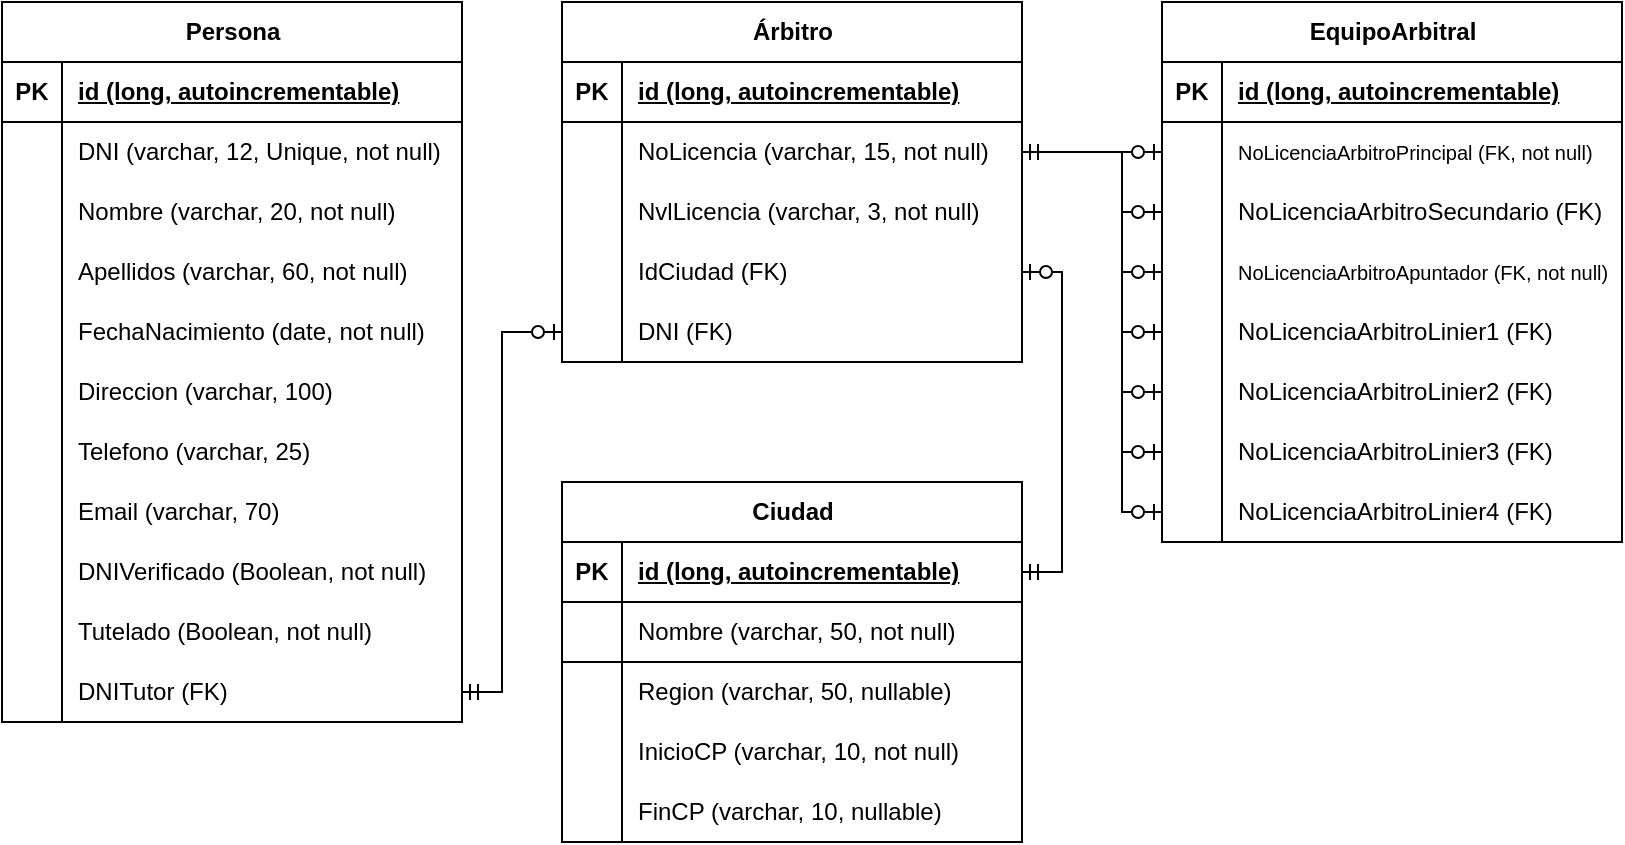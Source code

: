 <mxfile>
    <diagram id="SuWJQn6o4T6KNi2fv55_" name="Page-1">
        <mxGraphModel dx="712" dy="801" grid="1" gridSize="10" guides="1" tooltips="1" connect="1" arrows="1" fold="1" page="1" pageScale="1" pageWidth="1000" pageHeight="1000" background="light-dark(#FFFFFF,#FFFFFF)" math="0" shadow="0">
            <root>
                <mxCell id="0"/>
                <mxCell id="1" parent="0"/>
                <mxCell id="30" value="" style="rounded=0;whiteSpace=wrap;html=1;fillColor=light-dark(#FFFFFF,#FFFFFF);" vertex="1" parent="1">
                    <mxGeometry x="320" y="40" width="230" height="180" as="geometry"/>
                </mxCell>
                <mxCell id="31" value="Árbitro" style="shape=table;startSize=30;container=1;collapsible=1;childLayout=tableLayout;fixedRows=1;rowLines=0;fontStyle=1;align=center;resizeLast=1;strokeColor=light-dark(#000000,#000000);swimlaneFillColor=light-dark(transparent,#FFFFFF);fontColor=light-dark(#000000,#000000);fillColor=light-dark(#FFFFFF,#FFFFFF);fillStyle=solid;html=1;" vertex="1" parent="1">
                    <mxGeometry x="320" y="40" width="230" height="180" as="geometry">
                        <mxRectangle width="160" height="30" as="alternateBounds"/>
                    </mxGeometry>
                </mxCell>
                <mxCell id="32" value="" style="shape=tableRow;horizontal=0;startSize=0;swimlaneHead=0;swimlaneBody=0;fillColor=none;collapsible=0;dropTarget=0;points=[[0,0.5],[1,0.5]];portConstraint=eastwest;top=0;left=0;right=0;bottom=1;strokeColor=light-dark(#000000,#000000);swimlaneFillColor=light-dark(transparent,#FFFFFF);fontColor=light-dark(#000000,#000000);" vertex="1" parent="31">
                    <mxGeometry y="30" width="230" height="30" as="geometry"/>
                </mxCell>
                <mxCell id="33" value="PK" style="shape=partialRectangle;connectable=0;fillColor=none;top=0;left=0;bottom=0;right=0;fontStyle=1;overflow=hidden;whiteSpace=wrap;html=1;strokeColor=light-dark(#000000,#000000);swimlaneFillColor=light-dark(transparent,#FFFFFF);fontColor=light-dark(#000000,#000000);" vertex="1" parent="32">
                    <mxGeometry width="30" height="30" as="geometry">
                        <mxRectangle width="30" height="30" as="alternateBounds"/>
                    </mxGeometry>
                </mxCell>
                <mxCell id="34" value="id (long, autoincrementable)" style="shape=partialRectangle;connectable=0;fillColor=none;top=0;left=0;bottom=0;right=0;align=left;spacingLeft=6;fontStyle=5;overflow=hidden;whiteSpace=wrap;html=1;strokeColor=light-dark(#000000,#000000);swimlaneFillColor=light-dark(transparent,#FFFFFF);fontColor=light-dark(#000000,#000000);" vertex="1" parent="32">
                    <mxGeometry x="30" width="200" height="30" as="geometry">
                        <mxRectangle width="200" height="30" as="alternateBounds"/>
                    </mxGeometry>
                </mxCell>
                <mxCell id="35" style="shape=tableRow;horizontal=0;startSize=0;swimlaneHead=0;swimlaneBody=0;fillColor=none;collapsible=0;dropTarget=0;points=[[0,0.5],[1,0.5]];portConstraint=eastwest;top=0;left=0;right=0;bottom=0;strokeColor=light-dark(#000000,#000000);swimlaneFillColor=light-dark(transparent,#FFFFFF);fontColor=light-dark(#000000,#000000);" vertex="1" parent="31">
                    <mxGeometry y="60" width="230" height="30" as="geometry"/>
                </mxCell>
                <mxCell id="36" style="shape=partialRectangle;connectable=0;fillColor=none;top=0;left=0;bottom=0;right=0;editable=1;overflow=hidden;whiteSpace=wrap;html=1;strokeColor=light-dark(#000000,#000000);swimlaneFillColor=light-dark(transparent,#FFFFFF);fontColor=light-dark(#000000,#000000);" vertex="1" parent="35">
                    <mxGeometry width="30" height="30" as="geometry">
                        <mxRectangle width="30" height="30" as="alternateBounds"/>
                    </mxGeometry>
                </mxCell>
                <mxCell id="37" value="&lt;font style=&quot;color: light-dark(rgb(0, 0, 0), rgb(0, 0, 0));&quot;&gt;NoLicencia (varchar, 15, not null)&lt;/font&gt;" style="shape=partialRectangle;connectable=0;fillColor=none;top=0;left=0;bottom=0;right=0;align=left;spacingLeft=6;overflow=hidden;whiteSpace=wrap;strokeColor=light-dark(#000000,#000000);swimlaneFillColor=light-dark(transparent,#FFFFFF);fontColor=light-dark(#000000,#000000);labelBackgroundColor=none;fontStyle=0;html=1;" vertex="1" parent="35">
                    <mxGeometry x="30" width="200" height="30" as="geometry">
                        <mxRectangle width="200" height="30" as="alternateBounds"/>
                    </mxGeometry>
                </mxCell>
                <mxCell id="38" style="shape=tableRow;horizontal=0;startSize=0;swimlaneHead=0;swimlaneBody=0;fillColor=none;collapsible=0;dropTarget=0;points=[[0,0.5],[1,0.5]];portConstraint=eastwest;top=0;left=0;right=0;bottom=0;strokeColor=light-dark(#000000,#000000);swimlaneFillColor=light-dark(transparent,#FFFFFF);fontColor=light-dark(#000000,#000000);" vertex="1" parent="31">
                    <mxGeometry y="90" width="230" height="30" as="geometry"/>
                </mxCell>
                <mxCell id="39" style="shape=partialRectangle;connectable=0;fillColor=none;top=0;left=0;bottom=0;right=0;editable=1;overflow=hidden;whiteSpace=wrap;html=1;strokeColor=light-dark(#000000,#000000);swimlaneFillColor=light-dark(transparent,#FFFFFF);fontColor=light-dark(#000000,#000000);" vertex="1" parent="38">
                    <mxGeometry width="30" height="30" as="geometry">
                        <mxRectangle width="30" height="30" as="alternateBounds"/>
                    </mxGeometry>
                </mxCell>
                <mxCell id="40" value="NvlLicencia (varchar, 3, not null)" style="shape=partialRectangle;connectable=0;fillColor=none;top=0;left=0;bottom=0;right=0;align=left;spacingLeft=6;overflow=hidden;whiteSpace=wrap;strokeColor=light-dark(#000000,#000000);swimlaneFillColor=light-dark(transparent,#FFFFFF);fontColor=light-dark(#000000,#000000);labelBackgroundColor=none;fontStyle=0;html=1;" vertex="1" parent="38">
                    <mxGeometry x="30" width="200" height="30" as="geometry">
                        <mxRectangle width="200" height="30" as="alternateBounds"/>
                    </mxGeometry>
                </mxCell>
                <mxCell id="41" style="shape=tableRow;horizontal=0;startSize=0;swimlaneHead=0;swimlaneBody=0;fillColor=none;collapsible=0;dropTarget=0;points=[[0,0.5],[1,0.5]];portConstraint=eastwest;top=0;left=0;right=0;bottom=0;strokeColor=light-dark(#000000,#000000);swimlaneFillColor=light-dark(transparent,#FFFFFF);fontColor=light-dark(#000000,#000000);" vertex="1" parent="31">
                    <mxGeometry y="120" width="230" height="30" as="geometry"/>
                </mxCell>
                <mxCell id="42" style="shape=partialRectangle;connectable=0;fillColor=none;top=0;left=0;bottom=0;right=0;editable=1;overflow=hidden;whiteSpace=wrap;html=1;strokeColor=light-dark(#000000,#000000);swimlaneFillColor=light-dark(transparent,#FFFFFF);fontColor=light-dark(#000000,#000000);" vertex="1" parent="41">
                    <mxGeometry width="30" height="30" as="geometry">
                        <mxRectangle width="30" height="30" as="alternateBounds"/>
                    </mxGeometry>
                </mxCell>
                <mxCell id="43" value="IdCiudad (FK)" style="shape=partialRectangle;connectable=0;fillColor=none;top=0;left=0;bottom=0;right=0;align=left;spacingLeft=6;overflow=hidden;whiteSpace=wrap;strokeColor=light-dark(#000000,#000000);swimlaneFillColor=light-dark(transparent,#FFFFFF);fontColor=light-dark(#000000,#000000);labelBackgroundColor=none;fontStyle=0;html=1;" vertex="1" parent="41">
                    <mxGeometry x="30" width="200" height="30" as="geometry">
                        <mxRectangle width="200" height="30" as="alternateBounds"/>
                    </mxGeometry>
                </mxCell>
                <mxCell id="44" style="shape=tableRow;horizontal=0;startSize=0;swimlaneHead=0;swimlaneBody=0;fillColor=none;collapsible=0;dropTarget=0;points=[[0,0.5],[1,0.5]];portConstraint=eastwest;top=0;left=0;right=0;bottom=0;strokeColor=light-dark(#000000,#000000);swimlaneFillColor=light-dark(transparent,#FFFFFF);fontColor=light-dark(#000000,#000000);" vertex="1" parent="31">
                    <mxGeometry y="150" width="230" height="30" as="geometry"/>
                </mxCell>
                <mxCell id="45" style="shape=partialRectangle;connectable=0;fillColor=none;top=0;left=0;bottom=0;right=0;editable=1;overflow=hidden;whiteSpace=wrap;html=1;strokeColor=light-dark(#000000,#000000);swimlaneFillColor=light-dark(transparent,#FFFFFF);fontColor=light-dark(#000000,#000000);" vertex="1" parent="44">
                    <mxGeometry width="30" height="30" as="geometry">
                        <mxRectangle width="30" height="30" as="alternateBounds"/>
                    </mxGeometry>
                </mxCell>
                <mxCell id="46" value="DNI (FK)" style="shape=partialRectangle;connectable=0;fillColor=none;top=0;left=0;bottom=0;right=0;align=left;spacingLeft=6;overflow=hidden;whiteSpace=wrap;strokeColor=light-dark(#000000,#000000);swimlaneFillColor=light-dark(transparent,#FFFFFF);fontColor=light-dark(#000000,#000000);labelBackgroundColor=none;fontStyle=0;html=1;" vertex="1" parent="44">
                    <mxGeometry x="30" width="200" height="30" as="geometry">
                        <mxRectangle width="200" height="30" as="alternateBounds"/>
                    </mxGeometry>
                </mxCell>
                <mxCell id="47" value="" style="rounded=0;whiteSpace=wrap;html=1;fillColor=light-dark(#FFFFFF,#FFFFFF);" vertex="1" parent="1">
                    <mxGeometry x="620" y="40" width="230" height="270" as="geometry"/>
                </mxCell>
                <mxCell id="48" value="EquipoArbitral" style="shape=table;startSize=30;container=1;collapsible=1;childLayout=tableLayout;fixedRows=1;rowLines=0;fontStyle=1;align=center;resizeLast=1;strokeColor=light-dark(#000000,#000000);swimlaneFillColor=light-dark(transparent,#FFFFFF);fontColor=light-dark(#000000,#000000);fillColor=light-dark(#FFFFFF,#FFFFFF);fillStyle=solid;html=1;" vertex="1" parent="1">
                    <mxGeometry x="620" y="40" width="230" height="270" as="geometry">
                        <mxRectangle width="160" height="30" as="alternateBounds"/>
                    </mxGeometry>
                </mxCell>
                <mxCell id="49" value="" style="shape=tableRow;horizontal=0;startSize=0;swimlaneHead=0;swimlaneBody=0;fillColor=none;collapsible=0;dropTarget=0;points=[[0,0.5],[1,0.5]];portConstraint=eastwest;top=0;left=0;right=0;bottom=1;strokeColor=light-dark(#000000,#000000);swimlaneFillColor=light-dark(transparent,#FFFFFF);fontColor=light-dark(#000000,#000000);" vertex="1" parent="48">
                    <mxGeometry y="30" width="230" height="30" as="geometry"/>
                </mxCell>
                <mxCell id="50" value="PK" style="shape=partialRectangle;connectable=0;fillColor=none;top=0;left=0;bottom=0;right=0;fontStyle=1;overflow=hidden;whiteSpace=wrap;html=1;strokeColor=light-dark(#000000,#000000);swimlaneFillColor=light-dark(transparent,#FFFFFF);fontColor=light-dark(#000000,#000000);" vertex="1" parent="49">
                    <mxGeometry width="30" height="30" as="geometry">
                        <mxRectangle width="30" height="30" as="alternateBounds"/>
                    </mxGeometry>
                </mxCell>
                <mxCell id="51" value="id (long, autoincrementable)" style="shape=partialRectangle;connectable=0;fillColor=none;top=0;left=0;bottom=0;right=0;align=left;spacingLeft=6;fontStyle=5;overflow=hidden;whiteSpace=wrap;html=1;strokeColor=light-dark(#000000,#000000);swimlaneFillColor=light-dark(transparent,#FFFFFF);fontColor=light-dark(#000000,#000000);" vertex="1" parent="49">
                    <mxGeometry x="30" width="200" height="30" as="geometry">
                        <mxRectangle width="200" height="30" as="alternateBounds"/>
                    </mxGeometry>
                </mxCell>
                <mxCell id="52" style="shape=tableRow;horizontal=0;startSize=0;swimlaneHead=0;swimlaneBody=0;fillColor=none;collapsible=0;dropTarget=0;points=[[0,0.5],[1,0.5]];portConstraint=eastwest;top=0;left=0;right=0;bottom=0;strokeColor=light-dark(#000000,#000000);swimlaneFillColor=light-dark(transparent,#FFFFFF);fontColor=light-dark(#000000,#000000);" vertex="1" parent="48">
                    <mxGeometry y="60" width="230" height="30" as="geometry"/>
                </mxCell>
                <mxCell id="53" style="shape=partialRectangle;connectable=0;fillColor=none;top=0;left=0;bottom=0;right=0;editable=1;overflow=hidden;whiteSpace=wrap;html=1;strokeColor=light-dark(#000000,#000000);swimlaneFillColor=light-dark(transparent,#FFFFFF);fontColor=light-dark(#000000,#000000);" vertex="1" parent="52">
                    <mxGeometry width="30" height="30" as="geometry">
                        <mxRectangle width="30" height="30" as="alternateBounds"/>
                    </mxGeometry>
                </mxCell>
                <mxCell id="54" value="NoLicenciaArbitroPrincipal (FK, not null)" style="shape=partialRectangle;connectable=0;fillColor=none;top=0;left=0;bottom=0;right=0;align=left;spacingLeft=6;overflow=hidden;whiteSpace=wrap;strokeColor=light-dark(#000000,#000000);swimlaneFillColor=light-dark(transparent,#FFFFFF);fontColor=light-dark(#000000,#000000);labelBackgroundColor=none;fontStyle=0;fontSize=10;" vertex="1" parent="52">
                    <mxGeometry x="30" width="200" height="30" as="geometry">
                        <mxRectangle width="200" height="30" as="alternateBounds"/>
                    </mxGeometry>
                </mxCell>
                <mxCell id="55" style="shape=tableRow;horizontal=0;startSize=0;swimlaneHead=0;swimlaneBody=0;fillColor=none;collapsible=0;dropTarget=0;points=[[0,0.5],[1,0.5]];portConstraint=eastwest;top=0;left=0;right=0;bottom=0;strokeColor=light-dark(#000000,#000000);swimlaneFillColor=light-dark(transparent,#FFFFFF);fontColor=light-dark(#000000,#000000);" vertex="1" parent="48">
                    <mxGeometry y="90" width="230" height="30" as="geometry"/>
                </mxCell>
                <mxCell id="56" style="shape=partialRectangle;connectable=0;fillColor=none;top=0;left=0;bottom=0;right=0;editable=1;overflow=hidden;whiteSpace=wrap;html=1;strokeColor=light-dark(#000000,#000000);swimlaneFillColor=light-dark(transparent,#FFFFFF);fontColor=light-dark(#000000,#000000);" vertex="1" parent="55">
                    <mxGeometry width="30" height="30" as="geometry">
                        <mxRectangle width="30" height="30" as="alternateBounds"/>
                    </mxGeometry>
                </mxCell>
                <mxCell id="57" value="NoLicenciaArbitroSecundario (FK)" style="shape=partialRectangle;connectable=0;fillColor=none;top=0;left=0;bottom=0;right=0;align=left;spacingLeft=6;overflow=hidden;whiteSpace=wrap;strokeColor=light-dark(#000000,#000000);swimlaneFillColor=light-dark(transparent,#FFFFFF);fontColor=light-dark(#000000,#000000);labelBackgroundColor=none;fontStyle=0;fontSize=12;" vertex="1" parent="55">
                    <mxGeometry x="30" width="200" height="30" as="geometry">
                        <mxRectangle width="200" height="30" as="alternateBounds"/>
                    </mxGeometry>
                </mxCell>
                <mxCell id="58" style="shape=tableRow;horizontal=0;startSize=0;swimlaneHead=0;swimlaneBody=0;fillColor=none;collapsible=0;dropTarget=0;points=[[0,0.5],[1,0.5]];portConstraint=eastwest;top=0;left=0;right=0;bottom=0;strokeColor=light-dark(#000000,#000000);swimlaneFillColor=light-dark(transparent,#FFFFFF);fontColor=light-dark(#000000,#000000);" vertex="1" parent="48">
                    <mxGeometry y="120" width="230" height="30" as="geometry"/>
                </mxCell>
                <mxCell id="59" style="shape=partialRectangle;connectable=0;fillColor=none;top=0;left=0;bottom=0;right=0;editable=1;overflow=hidden;whiteSpace=wrap;html=1;strokeColor=light-dark(#000000,#000000);swimlaneFillColor=light-dark(transparent,#FFFFFF);fontColor=light-dark(#000000,#000000);" vertex="1" parent="58">
                    <mxGeometry width="30" height="30" as="geometry">
                        <mxRectangle width="30" height="30" as="alternateBounds"/>
                    </mxGeometry>
                </mxCell>
                <mxCell id="60" value="NoLicenciaArbitroApuntador (FK, not null)" style="shape=partialRectangle;connectable=0;fillColor=none;top=0;left=0;bottom=0;right=0;align=left;spacingLeft=6;overflow=hidden;whiteSpace=wrap;strokeColor=light-dark(#000000,#000000);swimlaneFillColor=light-dark(transparent,#FFFFFF);fontColor=light-dark(#000000,#000000);labelBackgroundColor=none;fontStyle=0;fontSize=10;" vertex="1" parent="58">
                    <mxGeometry x="30" width="200" height="30" as="geometry">
                        <mxRectangle width="200" height="30" as="alternateBounds"/>
                    </mxGeometry>
                </mxCell>
                <mxCell id="61" style="shape=tableRow;horizontal=0;startSize=0;swimlaneHead=0;swimlaneBody=0;fillColor=none;collapsible=0;dropTarget=0;points=[[0,0.5],[1,0.5]];portConstraint=eastwest;top=0;left=0;right=0;bottom=0;strokeColor=light-dark(#000000,#000000);swimlaneFillColor=light-dark(transparent,#FFFFFF);fontColor=light-dark(#000000,#000000);" vertex="1" parent="48">
                    <mxGeometry y="150" width="230" height="30" as="geometry"/>
                </mxCell>
                <mxCell id="62" style="shape=partialRectangle;connectable=0;fillColor=none;top=0;left=0;bottom=0;right=0;editable=1;overflow=hidden;whiteSpace=wrap;html=1;strokeColor=light-dark(#000000,#000000);swimlaneFillColor=light-dark(transparent,#FFFFFF);fontColor=light-dark(#000000,#000000);" vertex="1" parent="61">
                    <mxGeometry width="30" height="30" as="geometry">
                        <mxRectangle width="30" height="30" as="alternateBounds"/>
                    </mxGeometry>
                </mxCell>
                <mxCell id="63" value="NoLicenciaArbitroLinier1 (FK)" style="shape=partialRectangle;connectable=0;fillColor=none;top=0;left=0;bottom=0;right=0;align=left;spacingLeft=6;overflow=hidden;whiteSpace=wrap;strokeColor=light-dark(#000000,#000000);swimlaneFillColor=light-dark(transparent,#FFFFFF);fontColor=light-dark(#000000,#000000);labelBackgroundColor=none;fontStyle=0;fontSize=12;" vertex="1" parent="61">
                    <mxGeometry x="30" width="200" height="30" as="geometry">
                        <mxRectangle width="200" height="30" as="alternateBounds"/>
                    </mxGeometry>
                </mxCell>
                <mxCell id="64" style="shape=tableRow;horizontal=0;startSize=0;swimlaneHead=0;swimlaneBody=0;fillColor=none;collapsible=0;dropTarget=0;points=[[0,0.5],[1,0.5]];portConstraint=eastwest;top=0;left=0;right=0;bottom=0;strokeColor=light-dark(#000000,#000000);swimlaneFillColor=light-dark(transparent,#FFFFFF);fontColor=light-dark(#000000,#000000);" vertex="1" parent="48">
                    <mxGeometry y="180" width="230" height="30" as="geometry"/>
                </mxCell>
                <mxCell id="65" style="shape=partialRectangle;connectable=0;fillColor=none;top=0;left=0;bottom=0;right=0;editable=1;overflow=hidden;whiteSpace=wrap;html=1;strokeColor=light-dark(#000000,#000000);swimlaneFillColor=light-dark(transparent,#FFFFFF);fontColor=light-dark(#000000,#000000);" vertex="1" parent="64">
                    <mxGeometry width="30" height="30" as="geometry">
                        <mxRectangle width="30" height="30" as="alternateBounds"/>
                    </mxGeometry>
                </mxCell>
                <mxCell id="66" value="NoLicenciaArbitroLinier2 (FK)" style="shape=partialRectangle;connectable=0;fillColor=none;top=0;left=0;bottom=0;right=0;align=left;spacingLeft=6;overflow=hidden;whiteSpace=wrap;strokeColor=light-dark(#000000,#000000);swimlaneFillColor=light-dark(transparent,#FFFFFF);fontColor=light-dark(#000000,#000000);labelBackgroundColor=none;fontStyle=0;fontSize=12;" vertex="1" parent="64">
                    <mxGeometry x="30" width="200" height="30" as="geometry">
                        <mxRectangle width="200" height="30" as="alternateBounds"/>
                    </mxGeometry>
                </mxCell>
                <mxCell id="67" style="shape=tableRow;horizontal=0;startSize=0;swimlaneHead=0;swimlaneBody=0;fillColor=none;collapsible=0;dropTarget=0;points=[[0,0.5],[1,0.5]];portConstraint=eastwest;top=0;left=0;right=0;bottom=0;strokeColor=light-dark(#000000,#000000);swimlaneFillColor=light-dark(transparent,#FFFFFF);fontColor=light-dark(#000000,#000000);" vertex="1" parent="48">
                    <mxGeometry y="210" width="230" height="30" as="geometry"/>
                </mxCell>
                <mxCell id="68" style="shape=partialRectangle;connectable=0;fillColor=none;top=0;left=0;bottom=0;right=0;editable=1;overflow=hidden;whiteSpace=wrap;html=1;strokeColor=light-dark(#000000,#000000);swimlaneFillColor=light-dark(transparent,#FFFFFF);fontColor=light-dark(#000000,#000000);" vertex="1" parent="67">
                    <mxGeometry width="30" height="30" as="geometry">
                        <mxRectangle width="30" height="30" as="alternateBounds"/>
                    </mxGeometry>
                </mxCell>
                <mxCell id="69" value="NoLicenciaArbitroLinier3 (FK)" style="shape=partialRectangle;connectable=0;fillColor=none;top=0;left=0;bottom=0;right=0;align=left;spacingLeft=6;overflow=hidden;whiteSpace=wrap;strokeColor=light-dark(#000000,#000000);swimlaneFillColor=light-dark(transparent,#FFFFFF);fontColor=light-dark(#000000,#000000);labelBackgroundColor=none;fontStyle=0;" vertex="1" parent="67">
                    <mxGeometry x="30" width="200" height="30" as="geometry">
                        <mxRectangle width="200" height="30" as="alternateBounds"/>
                    </mxGeometry>
                </mxCell>
                <mxCell id="70" style="shape=tableRow;horizontal=0;startSize=0;swimlaneHead=0;swimlaneBody=0;fillColor=none;collapsible=0;dropTarget=0;points=[[0,0.5],[1,0.5]];portConstraint=eastwest;top=0;left=0;right=0;bottom=0;strokeColor=light-dark(#000000,#000000);swimlaneFillColor=light-dark(transparent,#FFFFFF);fontColor=light-dark(#000000,#000000);" vertex="1" parent="48">
                    <mxGeometry y="240" width="230" height="30" as="geometry"/>
                </mxCell>
                <mxCell id="71" style="shape=partialRectangle;connectable=0;fillColor=none;top=0;left=0;bottom=0;right=0;editable=1;overflow=hidden;whiteSpace=wrap;html=1;strokeColor=light-dark(#000000,#000000);swimlaneFillColor=light-dark(transparent,#FFFFFF);fontColor=light-dark(#000000,#000000);" vertex="1" parent="70">
                    <mxGeometry width="30" height="30" as="geometry">
                        <mxRectangle width="30" height="30" as="alternateBounds"/>
                    </mxGeometry>
                </mxCell>
                <mxCell id="72" value="NoLicenciaArbitroLinier4 (FK)" style="shape=partialRectangle;connectable=0;fillColor=none;top=0;left=0;bottom=0;right=0;align=left;spacingLeft=6;overflow=hidden;whiteSpace=wrap;strokeColor=light-dark(#000000,#000000);swimlaneFillColor=light-dark(transparent,#FFFFFF);fontColor=light-dark(#000000,#000000);labelBackgroundColor=none;fontStyle=0;" vertex="1" parent="70">
                    <mxGeometry x="30" width="200" height="30" as="geometry">
                        <mxRectangle width="200" height="30" as="alternateBounds"/>
                    </mxGeometry>
                </mxCell>
                <mxCell id="73" value="" style="rounded=0;whiteSpace=wrap;html=1;fillColor=light-dark(#FFFFFF,#FFFFFF);" vertex="1" parent="1">
                    <mxGeometry x="320" y="280" width="230" height="90" as="geometry"/>
                </mxCell>
                <mxCell id="74" value="Ciudad" style="shape=table;startSize=30;container=1;collapsible=1;childLayout=tableLayout;fixedRows=1;rowLines=0;fontStyle=1;align=center;resizeLast=1;strokeColor=light-dark(#000000,#000000);swimlaneFillColor=light-dark(transparent,#FFFFFF);fontColor=light-dark(#000000,#000000);fillColor=light-dark(#FFFFFF,#FFFFFF);fillStyle=solid;html=1;" vertex="1" parent="1">
                    <mxGeometry x="320" y="280" width="230" height="180" as="geometry"/>
                </mxCell>
                <mxCell id="75" value="" style="shape=tableRow;horizontal=0;startSize=0;swimlaneHead=0;swimlaneBody=0;fillColor=none;collapsible=0;dropTarget=0;points=[[0,0.5],[1,0.5]];portConstraint=eastwest;top=0;left=0;right=0;bottom=1;strokeColor=light-dark(#000000,#000000);swimlaneFillColor=light-dark(transparent,#FFFFFF);fontColor=light-dark(#000000,#000000);" vertex="1" parent="74">
                    <mxGeometry y="30" width="230" height="30" as="geometry"/>
                </mxCell>
                <mxCell id="76" value="PK" style="shape=partialRectangle;connectable=0;fillColor=none;top=0;left=0;bottom=0;right=0;fontStyle=1;overflow=hidden;whiteSpace=wrap;html=1;strokeColor=light-dark(#000000,#000000);swimlaneFillColor=light-dark(transparent,#FFFFFF);fontColor=light-dark(#000000,#000000);" vertex="1" parent="75">
                    <mxGeometry width="30" height="30" as="geometry">
                        <mxRectangle width="30" height="30" as="alternateBounds"/>
                    </mxGeometry>
                </mxCell>
                <mxCell id="77" value="id (long, autoincrementable)" style="shape=partialRectangle;connectable=0;fillColor=none;top=0;left=0;bottom=0;right=0;align=left;spacingLeft=6;fontStyle=5;overflow=hidden;whiteSpace=wrap;html=1;strokeColor=light-dark(#000000,#000000);swimlaneFillColor=light-dark(transparent,#FFFFFF);fontColor=light-dark(#000000,#000000);" vertex="1" parent="75">
                    <mxGeometry x="30" width="200" height="30" as="geometry">
                        <mxRectangle width="200" height="30" as="alternateBounds"/>
                    </mxGeometry>
                </mxCell>
                <mxCell id="78" style="shape=tableRow;horizontal=0;startSize=0;swimlaneHead=0;swimlaneBody=0;fillColor=none;collapsible=0;dropTarget=0;points=[[0,0.5],[1,0.5]];portConstraint=eastwest;top=0;left=0;right=0;bottom=0;strokeColor=light-dark(#000000,#000000);swimlaneFillColor=light-dark(transparent,#FFFFFF);fontColor=light-dark(#000000,#000000);" vertex="1" parent="74">
                    <mxGeometry y="60" width="230" height="30" as="geometry"/>
                </mxCell>
                <mxCell id="79" style="shape=partialRectangle;connectable=0;fillColor=none;top=0;left=0;bottom=0;right=0;editable=1;overflow=hidden;whiteSpace=wrap;html=1;strokeColor=light-dark(#000000,#000000);swimlaneFillColor=light-dark(transparent,#FFFFFF);fontColor=light-dark(#000000,#000000);" vertex="1" parent="78">
                    <mxGeometry width="30" height="30" as="geometry">
                        <mxRectangle width="30" height="30" as="alternateBounds"/>
                    </mxGeometry>
                </mxCell>
                <mxCell id="80" value="Nombre (varchar, 50, not null)" style="shape=partialRectangle;connectable=0;fillColor=none;top=0;left=0;bottom=0;right=0;align=left;spacingLeft=6;overflow=hidden;whiteSpace=wrap;strokeColor=light-dark(#000000,#000000);swimlaneFillColor=light-dark(transparent,#FFFFFF);fontColor=light-dark(#000000,#000000);labelBackgroundColor=none;fontStyle=0;html=1;" vertex="1" parent="78">
                    <mxGeometry x="30" width="200" height="30" as="geometry">
                        <mxRectangle width="200" height="30" as="alternateBounds"/>
                    </mxGeometry>
                </mxCell>
                <mxCell id="81" style="shape=tableRow;horizontal=0;startSize=0;swimlaneHead=0;swimlaneBody=0;fillColor=none;collapsible=0;dropTarget=0;points=[[0,0.5],[1,0.5]];portConstraint=eastwest;top=0;left=0;right=0;bottom=0;strokeColor=light-dark(#000000,#000000);swimlaneFillColor=light-dark(transparent,#FFFFFF);fontColor=light-dark(#000000,#000000);" vertex="1" parent="74">
                    <mxGeometry y="90" width="230" height="30" as="geometry"/>
                </mxCell>
                <mxCell id="82" style="shape=partialRectangle;connectable=0;fillColor=none;top=0;left=0;bottom=0;right=0;editable=1;overflow=hidden;whiteSpace=wrap;html=1;strokeColor=light-dark(#000000,#000000);swimlaneFillColor=light-dark(transparent,#FFFFFF);fontColor=light-dark(#000000,#000000);" vertex="1" parent="81">
                    <mxGeometry width="30" height="30" as="geometry">
                        <mxRectangle width="30" height="30" as="alternateBounds"/>
                    </mxGeometry>
                </mxCell>
                <mxCell id="83" value="Region (varchar, 50, nullable)" style="shape=partialRectangle;connectable=0;fillColor=none;top=0;left=0;bottom=0;right=0;align=left;spacingLeft=6;overflow=hidden;whiteSpace=wrap;strokeColor=light-dark(#000000,#000000);swimlaneFillColor=light-dark(transparent,#FFFFFF);fontColor=light-dark(#000000,#000000);labelBackgroundColor=none;fontStyle=0;html=1;" vertex="1" parent="81">
                    <mxGeometry x="30" width="200" height="30" as="geometry">
                        <mxRectangle width="200" height="30" as="alternateBounds"/>
                    </mxGeometry>
                </mxCell>
                <mxCell id="84" style="shape=tableRow;horizontal=0;startSize=0;swimlaneHead=0;swimlaneBody=0;fillColor=none;collapsible=0;dropTarget=0;points=[[0,0.5],[1,0.5]];portConstraint=eastwest;top=0;left=0;right=0;bottom=0;strokeColor=light-dark(#000000,#000000);swimlaneFillColor=light-dark(transparent,#FFFFFF);fontColor=light-dark(#000000,#000000);" vertex="1" parent="74">
                    <mxGeometry y="120" width="230" height="30" as="geometry"/>
                </mxCell>
                <mxCell id="85" style="shape=partialRectangle;connectable=0;fillColor=none;top=0;left=0;bottom=0;right=0;editable=1;overflow=hidden;whiteSpace=wrap;html=1;strokeColor=light-dark(#000000,#000000);swimlaneFillColor=light-dark(transparent,#FFFFFF);fontColor=light-dark(#000000,#000000);" vertex="1" parent="84">
                    <mxGeometry width="30" height="30" as="geometry">
                        <mxRectangle width="30" height="30" as="alternateBounds"/>
                    </mxGeometry>
                </mxCell>
                <mxCell id="86" value="InicioCP (varchar, 10, not null)" style="shape=partialRectangle;connectable=0;fillColor=none;top=0;left=0;bottom=0;right=0;align=left;spacingLeft=6;overflow=hidden;whiteSpace=wrap;strokeColor=light-dark(#000000,#000000);swimlaneFillColor=light-dark(transparent,#FFFFFF);fontColor=light-dark(#000000,#000000);labelBackgroundColor=none;fontStyle=0;html=1;" vertex="1" parent="84">
                    <mxGeometry x="30" width="200" height="30" as="geometry">
                        <mxRectangle width="200" height="30" as="alternateBounds"/>
                    </mxGeometry>
                </mxCell>
                <mxCell id="87" style="shape=tableRow;horizontal=0;startSize=0;swimlaneHead=0;swimlaneBody=0;fillColor=none;collapsible=0;dropTarget=0;points=[[0,0.5],[1,0.5]];portConstraint=eastwest;top=0;left=0;right=0;bottom=0;strokeColor=light-dark(#000000,#000000);swimlaneFillColor=light-dark(transparent,#FFFFFF);fontColor=light-dark(#000000,#000000);" vertex="1" parent="74">
                    <mxGeometry y="150" width="230" height="30" as="geometry"/>
                </mxCell>
                <mxCell id="88" style="shape=partialRectangle;connectable=0;fillColor=none;top=0;left=0;bottom=0;right=0;editable=1;overflow=hidden;whiteSpace=wrap;html=1;strokeColor=light-dark(#000000,#000000);swimlaneFillColor=light-dark(transparent,#FFFFFF);fontColor=light-dark(#000000,#000000);" vertex="1" parent="87">
                    <mxGeometry width="30" height="30" as="geometry">
                        <mxRectangle width="30" height="30" as="alternateBounds"/>
                    </mxGeometry>
                </mxCell>
                <mxCell id="89" value="FinCP (varchar, 10, nullable)" style="shape=partialRectangle;connectable=0;fillColor=none;top=0;left=0;bottom=0;right=0;align=left;spacingLeft=6;overflow=hidden;whiteSpace=wrap;strokeColor=light-dark(#000000,#000000);swimlaneFillColor=light-dark(transparent,#FFFFFF);fontColor=light-dark(#000000,#000000);labelBackgroundColor=none;fontStyle=0;html=1;" vertex="1" parent="87">
                    <mxGeometry x="30" width="200" height="30" as="geometry">
                        <mxRectangle width="200" height="30" as="alternateBounds"/>
                    </mxGeometry>
                </mxCell>
                <mxCell id="90" value="" style="rounded=0;whiteSpace=wrap;html=1;fillColor=light-dark(#FFFFFF,#FFFFFF);" vertex="1" parent="1">
                    <mxGeometry x="40" y="40" width="230" height="360" as="geometry"/>
                </mxCell>
                <mxCell id="91" value="Persona" style="shape=table;startSize=30;container=1;collapsible=1;childLayout=tableLayout;fixedRows=1;rowLines=0;fontStyle=1;align=center;resizeLast=1;html=1;strokeColor=light-dark(#000000,#000000);swimlaneFillColor=light-dark(transparent,#FFFFFF);fontColor=light-dark(#000000,#000000);fillColor=light-dark(#FFFFFF,#FFFFFF);fillStyle=solid;" vertex="1" parent="1">
                    <mxGeometry x="40" y="40" width="230" height="360" as="geometry"/>
                </mxCell>
                <mxCell id="92" value="" style="shape=tableRow;horizontal=0;startSize=0;swimlaneHead=0;swimlaneBody=0;fillColor=none;collapsible=0;dropTarget=0;points=[[0,0.5],[1,0.5]];portConstraint=eastwest;top=0;left=0;right=0;bottom=1;strokeColor=light-dark(#000000,#000000);swimlaneFillColor=light-dark(transparent,#FFFFFF);fontColor=light-dark(#000000,#000000);" vertex="1" parent="91">
                    <mxGeometry y="30" width="230" height="30" as="geometry"/>
                </mxCell>
                <mxCell id="93" value="PK" style="shape=partialRectangle;connectable=0;fillColor=none;top=0;left=0;bottom=0;right=0;fontStyle=1;overflow=hidden;whiteSpace=wrap;html=1;strokeColor=light-dark(#000000,#000000);swimlaneFillColor=light-dark(transparent,#FFFFFF);fontColor=light-dark(#000000,#000000);" vertex="1" parent="92">
                    <mxGeometry width="30" height="30" as="geometry">
                        <mxRectangle width="30" height="30" as="alternateBounds"/>
                    </mxGeometry>
                </mxCell>
                <mxCell id="94" value="id (long, autoincrementable)" style="shape=partialRectangle;connectable=0;fillColor=none;top=0;left=0;bottom=0;right=0;align=left;spacingLeft=6;fontStyle=5;overflow=hidden;whiteSpace=wrap;html=1;strokeColor=light-dark(#000000,#000000);swimlaneFillColor=light-dark(transparent,#FFFFFF);fontColor=light-dark(#000000,#000000);" vertex="1" parent="92">
                    <mxGeometry x="30" width="200" height="30" as="geometry">
                        <mxRectangle width="200" height="30" as="alternateBounds"/>
                    </mxGeometry>
                </mxCell>
                <mxCell id="95" value="" style="shape=tableRow;horizontal=0;startSize=0;swimlaneHead=0;swimlaneBody=0;fillColor=none;collapsible=0;dropTarget=0;points=[[0,0.5],[1,0.5]];portConstraint=eastwest;top=0;left=0;right=0;bottom=0;strokeColor=light-dark(#000000,#000000);swimlaneFillColor=light-dark(transparent,#FFFFFF);fontColor=light-dark(#000000,#000000);" vertex="1" parent="91">
                    <mxGeometry y="60" width="230" height="30" as="geometry"/>
                </mxCell>
                <mxCell id="96" value="" style="shape=partialRectangle;connectable=0;fillColor=none;top=0;left=0;bottom=0;right=0;editable=1;overflow=hidden;whiteSpace=wrap;html=1;strokeColor=light-dark(#000000,#000000);swimlaneFillColor=light-dark(transparent,#FFFFFF);fontColor=light-dark(#000000,#000000);" vertex="1" parent="95">
                    <mxGeometry width="30" height="30" as="geometry">
                        <mxRectangle width="30" height="30" as="alternateBounds"/>
                    </mxGeometry>
                </mxCell>
                <mxCell id="97" value="DNI (varchar, 12, Unique, not null)" style="shape=partialRectangle;connectable=0;fillColor=none;top=0;left=0;bottom=0;right=0;align=left;spacingLeft=6;overflow=hidden;whiteSpace=wrap;html=1;strokeColor=light-dark(#000000,#000000);swimlaneFillColor=light-dark(transparent,#FFFFFF);fontColor=light-dark(#000000,#000000);" vertex="1" parent="95">
                    <mxGeometry x="30" width="200" height="30" as="geometry">
                        <mxRectangle width="200" height="30" as="alternateBounds"/>
                    </mxGeometry>
                </mxCell>
                <mxCell id="98" value="" style="shape=tableRow;horizontal=0;startSize=0;swimlaneHead=0;swimlaneBody=0;fillColor=none;collapsible=0;dropTarget=0;points=[[0,0.5],[1,0.5]];portConstraint=eastwest;top=0;left=0;right=0;bottom=0;strokeColor=light-dark(#000000,#000000);swimlaneFillColor=light-dark(transparent,#FFFFFF);fontColor=light-dark(#000000,#000000);" vertex="1" parent="91">
                    <mxGeometry y="90" width="230" height="30" as="geometry"/>
                </mxCell>
                <mxCell id="99" value="" style="shape=partialRectangle;connectable=0;fillColor=none;top=0;left=0;bottom=0;right=0;editable=1;overflow=hidden;whiteSpace=wrap;html=1;strokeColor=light-dark(#000000,#000000);swimlaneFillColor=light-dark(transparent,#FFFFFF);fontColor=light-dark(#000000,#000000);" vertex="1" parent="98">
                    <mxGeometry width="30" height="30" as="geometry">
                        <mxRectangle width="30" height="30" as="alternateBounds"/>
                    </mxGeometry>
                </mxCell>
                <mxCell id="100" value="Nombre (varchar, 20, not null)" style="shape=partialRectangle;connectable=0;fillColor=none;top=0;left=0;bottom=0;right=0;align=left;spacingLeft=6;overflow=hidden;whiteSpace=wrap;html=1;strokeColor=light-dark(#000000,#000000);swimlaneFillColor=light-dark(transparent,#FFFFFF);fontColor=light-dark(#000000,#000000);" vertex="1" parent="98">
                    <mxGeometry x="30" width="200" height="30" as="geometry">
                        <mxRectangle width="200" height="30" as="alternateBounds"/>
                    </mxGeometry>
                </mxCell>
                <mxCell id="101" value="" style="shape=tableRow;horizontal=0;startSize=0;swimlaneHead=0;swimlaneBody=0;fillColor=none;collapsible=0;dropTarget=0;points=[[0,0.5],[1,0.5]];portConstraint=eastwest;top=0;left=0;right=0;bottom=0;strokeColor=light-dark(#000000,#000000);swimlaneFillColor=light-dark(transparent,#FFFFFF);fontColor=light-dark(#000000,#000000);" vertex="1" parent="91">
                    <mxGeometry y="120" width="230" height="30" as="geometry"/>
                </mxCell>
                <mxCell id="102" value="" style="shape=partialRectangle;connectable=0;fillColor=none;top=0;left=0;bottom=0;right=0;editable=1;overflow=hidden;whiteSpace=wrap;html=1;strokeColor=light-dark(#000000,#000000);swimlaneFillColor=light-dark(transparent,#FFFFFF);fontColor=light-dark(#000000,#000000);" vertex="1" parent="101">
                    <mxGeometry width="30" height="30" as="geometry">
                        <mxRectangle width="30" height="30" as="alternateBounds"/>
                    </mxGeometry>
                </mxCell>
                <mxCell id="103" value="Apellidos (varchar, 60, not null)" style="shape=partialRectangle;connectable=0;fillColor=none;top=0;left=0;bottom=0;right=0;align=left;spacingLeft=6;overflow=hidden;whiteSpace=wrap;html=1;strokeColor=light-dark(#000000,#000000);swimlaneFillColor=light-dark(transparent,#FFFFFF);fontColor=light-dark(#000000,#000000);" vertex="1" parent="101">
                    <mxGeometry x="30" width="200" height="30" as="geometry">
                        <mxRectangle width="200" height="30" as="alternateBounds"/>
                    </mxGeometry>
                </mxCell>
                <mxCell id="104" style="shape=tableRow;horizontal=0;startSize=0;swimlaneHead=0;swimlaneBody=0;fillColor=none;collapsible=0;dropTarget=0;points=[[0,0.5],[1,0.5]];portConstraint=eastwest;top=0;left=0;right=0;bottom=0;strokeColor=light-dark(#000000,#000000);swimlaneFillColor=light-dark(transparent,#FFFFFF);fontColor=light-dark(#000000,#000000);" vertex="1" parent="91">
                    <mxGeometry y="150" width="230" height="30" as="geometry"/>
                </mxCell>
                <mxCell id="105" style="shape=partialRectangle;connectable=0;fillColor=none;top=0;left=0;bottom=0;right=0;editable=1;overflow=hidden;whiteSpace=wrap;html=1;strokeColor=light-dark(#000000,#000000);swimlaneFillColor=light-dark(transparent,#FFFFFF);fontColor=light-dark(#000000,#000000);" vertex="1" parent="104">
                    <mxGeometry width="30" height="30" as="geometry">
                        <mxRectangle width="30" height="30" as="alternateBounds"/>
                    </mxGeometry>
                </mxCell>
                <mxCell id="106" value="FechaNacimiento (date, not null)" style="shape=partialRectangle;connectable=0;fillColor=none;top=0;left=0;bottom=0;right=0;align=left;spacingLeft=6;overflow=hidden;whiteSpace=wrap;html=1;strokeColor=light-dark(#000000,#000000);swimlaneFillColor=light-dark(transparent,#FFFFFF);fontColor=light-dark(#000000,#000000);" vertex="1" parent="104">
                    <mxGeometry x="30" width="200" height="30" as="geometry">
                        <mxRectangle width="200" height="30" as="alternateBounds"/>
                    </mxGeometry>
                </mxCell>
                <mxCell id="107" style="shape=tableRow;horizontal=0;startSize=0;swimlaneHead=0;swimlaneBody=0;fillColor=none;collapsible=0;dropTarget=0;points=[[0,0.5],[1,0.5]];portConstraint=eastwest;top=0;left=0;right=0;bottom=0;strokeColor=light-dark(#000000,#000000);swimlaneFillColor=light-dark(transparent,#FFFFFF);fontColor=light-dark(#000000,#000000);" vertex="1" parent="91">
                    <mxGeometry y="180" width="230" height="30" as="geometry"/>
                </mxCell>
                <mxCell id="108" style="shape=partialRectangle;connectable=0;fillColor=none;top=0;left=0;bottom=0;right=0;editable=1;overflow=hidden;whiteSpace=wrap;html=1;strokeColor=light-dark(#000000,#000000);swimlaneFillColor=light-dark(transparent,#FFFFFF);fontColor=light-dark(#000000,#000000);" vertex="1" parent="107">
                    <mxGeometry width="30" height="30" as="geometry">
                        <mxRectangle width="30" height="30" as="alternateBounds"/>
                    </mxGeometry>
                </mxCell>
                <mxCell id="109" value="Direccion (varchar, 100)" style="shape=partialRectangle;connectable=0;fillColor=none;top=0;left=0;bottom=0;right=0;align=left;spacingLeft=6;overflow=hidden;whiteSpace=wrap;html=1;strokeColor=light-dark(#000000,#000000);swimlaneFillColor=light-dark(transparent,#FFFFFF);fontColor=light-dark(#000000,#000000);" vertex="1" parent="107">
                    <mxGeometry x="30" width="200" height="30" as="geometry">
                        <mxRectangle width="200" height="30" as="alternateBounds"/>
                    </mxGeometry>
                </mxCell>
                <mxCell id="110" style="shape=tableRow;horizontal=0;startSize=0;swimlaneHead=0;swimlaneBody=0;fillColor=none;collapsible=0;dropTarget=0;points=[[0,0.5],[1,0.5]];portConstraint=eastwest;top=0;left=0;right=0;bottom=0;strokeColor=light-dark(#000000,#000000);swimlaneFillColor=light-dark(transparent,#FFFFFF);fontColor=light-dark(#000000,#000000);" vertex="1" parent="91">
                    <mxGeometry y="210" width="230" height="30" as="geometry"/>
                </mxCell>
                <mxCell id="111" style="shape=partialRectangle;connectable=0;fillColor=none;top=0;left=0;bottom=0;right=0;editable=1;overflow=hidden;whiteSpace=wrap;html=1;strokeColor=light-dark(#000000,#000000);swimlaneFillColor=light-dark(transparent,#FFFFFF);fontColor=light-dark(#000000,#000000);" vertex="1" parent="110">
                    <mxGeometry width="30" height="30" as="geometry">
                        <mxRectangle width="30" height="30" as="alternateBounds"/>
                    </mxGeometry>
                </mxCell>
                <mxCell id="112" value="Telefono (varchar, 25)" style="shape=partialRectangle;connectable=0;fillColor=none;top=0;left=0;bottom=0;right=0;align=left;spacingLeft=6;overflow=hidden;whiteSpace=wrap;html=1;strokeColor=light-dark(#000000,#000000);swimlaneFillColor=light-dark(transparent,#FFFFFF);fontColor=light-dark(#000000,#000000);" vertex="1" parent="110">
                    <mxGeometry x="30" width="200" height="30" as="geometry">
                        <mxRectangle width="200" height="30" as="alternateBounds"/>
                    </mxGeometry>
                </mxCell>
                <mxCell id="113" style="shape=tableRow;horizontal=0;startSize=0;swimlaneHead=0;swimlaneBody=0;fillColor=none;collapsible=0;dropTarget=0;points=[[0,0.5],[1,0.5]];portConstraint=eastwest;top=0;left=0;right=0;bottom=0;strokeColor=light-dark(#000000,#000000);swimlaneFillColor=light-dark(transparent,#FFFFFF);fontColor=light-dark(#000000,#000000);" vertex="1" parent="91">
                    <mxGeometry y="240" width="230" height="30" as="geometry"/>
                </mxCell>
                <mxCell id="114" style="shape=partialRectangle;connectable=0;fillColor=none;top=0;left=0;bottom=0;right=0;editable=1;overflow=hidden;whiteSpace=wrap;html=1;strokeColor=light-dark(#000000,#000000);swimlaneFillColor=light-dark(transparent,#FFFFFF);fontColor=light-dark(#000000,#000000);" vertex="1" parent="113">
                    <mxGeometry width="30" height="30" as="geometry">
                        <mxRectangle width="30" height="30" as="alternateBounds"/>
                    </mxGeometry>
                </mxCell>
                <mxCell id="115" value="Email (varchar, 70)" style="shape=partialRectangle;connectable=0;fillColor=none;top=0;left=0;bottom=0;right=0;align=left;spacingLeft=6;overflow=hidden;whiteSpace=wrap;html=1;strokeColor=light-dark(#000000,#000000);swimlaneFillColor=light-dark(transparent,#FFFFFF);fontColor=light-dark(#000000,#000000);" vertex="1" parent="113">
                    <mxGeometry x="30" width="200" height="30" as="geometry">
                        <mxRectangle width="200" height="30" as="alternateBounds"/>
                    </mxGeometry>
                </mxCell>
                <mxCell id="116" style="shape=tableRow;horizontal=0;startSize=0;swimlaneHead=0;swimlaneBody=0;fillColor=none;collapsible=0;dropTarget=0;points=[[0,0.5],[1,0.5]];portConstraint=eastwest;top=0;left=0;right=0;bottom=0;strokeColor=light-dark(#000000,#000000);swimlaneFillColor=light-dark(transparent,#FFFFFF);fontColor=light-dark(#000000,#000000);" vertex="1" parent="91">
                    <mxGeometry y="270" width="230" height="30" as="geometry"/>
                </mxCell>
                <mxCell id="117" style="shape=partialRectangle;connectable=0;fillColor=none;top=0;left=0;bottom=0;right=0;editable=1;overflow=hidden;whiteSpace=wrap;html=1;strokeColor=light-dark(#000000,#000000);swimlaneFillColor=light-dark(transparent,#FFFFFF);fontColor=light-dark(#000000,#000000);" vertex="1" parent="116">
                    <mxGeometry width="30" height="30" as="geometry">
                        <mxRectangle width="30" height="30" as="alternateBounds"/>
                    </mxGeometry>
                </mxCell>
                <mxCell id="118" value="DNIVerificado (Boolean, not null)" style="shape=partialRectangle;connectable=0;fillColor=none;top=0;left=0;bottom=0;right=0;align=left;spacingLeft=6;overflow=hidden;whiteSpace=wrap;html=1;strokeColor=light-dark(#000000,#000000);swimlaneFillColor=light-dark(transparent,#FFFFFF);fontColor=light-dark(#000000,#000000);" vertex="1" parent="116">
                    <mxGeometry x="30" width="200" height="30" as="geometry">
                        <mxRectangle width="200" height="30" as="alternateBounds"/>
                    </mxGeometry>
                </mxCell>
                <mxCell id="119" style="shape=tableRow;horizontal=0;startSize=0;swimlaneHead=0;swimlaneBody=0;fillColor=none;collapsible=0;dropTarget=0;points=[[0,0.5],[1,0.5]];portConstraint=eastwest;top=0;left=0;right=0;bottom=0;strokeColor=light-dark(#000000,#000000);swimlaneFillColor=light-dark(transparent,#FFFFFF);fontColor=light-dark(#000000,#000000);" vertex="1" parent="91">
                    <mxGeometry y="300" width="230" height="30" as="geometry"/>
                </mxCell>
                <mxCell id="120" style="shape=partialRectangle;connectable=0;fillColor=none;top=0;left=0;bottom=0;right=0;editable=1;overflow=hidden;whiteSpace=wrap;html=1;strokeColor=light-dark(#000000,#000000);swimlaneFillColor=light-dark(transparent,#FFFFFF);fontColor=light-dark(#000000,#000000);" vertex="1" parent="119">
                    <mxGeometry width="30" height="30" as="geometry">
                        <mxRectangle width="30" height="30" as="alternateBounds"/>
                    </mxGeometry>
                </mxCell>
                <mxCell id="121" value="Tutelado (Boolean, not null)" style="shape=partialRectangle;connectable=0;fillColor=none;top=0;left=0;bottom=0;right=0;align=left;spacingLeft=6;overflow=hidden;whiteSpace=wrap;html=1;strokeColor=light-dark(#000000,#000000);swimlaneFillColor=light-dark(transparent,#FFFFFF);fontColor=light-dark(#000000,#000000);" vertex="1" parent="119">
                    <mxGeometry x="30" width="200" height="30" as="geometry">
                        <mxRectangle width="200" height="30" as="alternateBounds"/>
                    </mxGeometry>
                </mxCell>
                <mxCell id="122" style="shape=tableRow;horizontal=0;startSize=0;swimlaneHead=0;swimlaneBody=0;fillColor=none;collapsible=0;dropTarget=0;points=[[0,0.5],[1,0.5]];portConstraint=eastwest;top=0;left=0;right=0;bottom=0;strokeColor=light-dark(#000000,#000000);swimlaneFillColor=light-dark(transparent,#FFFFFF);fontColor=light-dark(#000000,#000000);" vertex="1" parent="91">
                    <mxGeometry y="330" width="230" height="30" as="geometry"/>
                </mxCell>
                <mxCell id="123" style="shape=partialRectangle;connectable=0;fillColor=none;top=0;left=0;bottom=0;right=0;editable=1;overflow=hidden;whiteSpace=wrap;html=1;strokeColor=light-dark(#000000,#000000);swimlaneFillColor=light-dark(transparent,#FFFFFF);fontColor=light-dark(#000000,#000000);" vertex="1" parent="122">
                    <mxGeometry width="30" height="30" as="geometry">
                        <mxRectangle width="30" height="30" as="alternateBounds"/>
                    </mxGeometry>
                </mxCell>
                <mxCell id="124" value="DNITutor (FK)" style="shape=partialRectangle;connectable=0;fillColor=none;top=0;left=0;bottom=0;right=0;align=left;spacingLeft=6;overflow=hidden;whiteSpace=wrap;html=1;strokeColor=light-dark(#000000,#000000);swimlaneFillColor=light-dark(transparent,#FFFFFF);fontColor=light-dark(#000000,#000000);" vertex="1" parent="122">
                    <mxGeometry x="30" width="200" height="30" as="geometry">
                        <mxRectangle width="200" height="30" as="alternateBounds"/>
                    </mxGeometry>
                </mxCell>
                <mxCell id="125" value="" style="edgeStyle=orthogonalEdgeStyle;fontSize=12;html=1;endArrow=ERzeroToOne;startArrow=ERmandOne;strokeColor=light-dark(#000000,#000000);rounded=0;exitX=1;exitY=0.5;exitDx=0;exitDy=0;entryX=0;entryY=0.5;entryDx=0;entryDy=0;" edge="1" parent="1" source="122" target="44">
                    <mxGeometry width="100" height="100" relative="1" as="geometry">
                        <mxPoint x="270" y="330" as="sourcePoint"/>
                        <mxPoint x="370" y="230" as="targetPoint"/>
                        <Array as="points">
                            <mxPoint x="290" y="385"/>
                            <mxPoint x="290" y="205"/>
                        </Array>
                    </mxGeometry>
                </mxCell>
                <mxCell id="126" value="" style="edgeStyle=orthogonalEdgeStyle;fontSize=12;html=1;endArrow=ERzeroToOne;startArrow=ERmandOne;strokeColor=light-dark(#000000,#000000);rounded=0;exitX=1;exitY=0.5;exitDx=0;exitDy=0;entryX=1;entryY=0.5;entryDx=0;entryDy=0;" edge="1" parent="1" source="75" target="41">
                    <mxGeometry width="100" height="100" relative="1" as="geometry">
                        <mxPoint x="620" y="540" as="sourcePoint"/>
                        <mxPoint x="670" y="360" as="targetPoint"/>
                        <Array as="points">
                            <mxPoint x="570" y="325"/>
                            <mxPoint x="570" y="175"/>
                        </Array>
                    </mxGeometry>
                </mxCell>
                <mxCell id="127" value="" style="edgeStyle=orthogonalEdgeStyle;fontSize=12;html=1;endArrow=ERzeroToOne;startArrow=ERmandOne;strokeColor=light-dark(#000000,#000000);rounded=0;exitX=1;exitY=0.5;exitDx=0;exitDy=0;entryX=0;entryY=0.5;entryDx=0;entryDy=0;" edge="1" parent="1" source="35" target="52">
                    <mxGeometry width="100" height="100" relative="1" as="geometry">
                        <mxPoint x="650" y="550" as="sourcePoint"/>
                        <mxPoint x="700" y="370" as="targetPoint"/>
                        <Array as="points">
                            <mxPoint x="600" y="115"/>
                            <mxPoint x="600" y="115"/>
                        </Array>
                    </mxGeometry>
                </mxCell>
                <mxCell id="128" value="" style="edgeStyle=orthogonalEdgeStyle;fontSize=12;html=1;endArrow=ERzeroToOne;startArrow=ERmandOne;strokeColor=light-dark(#000000,#000000);rounded=0;exitX=1;exitY=0.5;exitDx=0;exitDy=0;entryX=0;entryY=0.5;entryDx=0;entryDy=0;" edge="1" parent="1" source="35" target="55">
                    <mxGeometry width="100" height="100" relative="1" as="geometry">
                        <mxPoint x="610" y="360" as="sourcePoint"/>
                        <mxPoint x="680" y="360" as="targetPoint"/>
                        <Array as="points">
                            <mxPoint x="600" y="115"/>
                            <mxPoint x="600" y="145"/>
                        </Array>
                    </mxGeometry>
                </mxCell>
                <mxCell id="129" value="" style="edgeStyle=orthogonalEdgeStyle;fontSize=12;html=1;endArrow=ERzeroToOne;startArrow=ERmandOne;strokeColor=light-dark(#000000,#000000);rounded=0;exitX=1;exitY=0.5;exitDx=0;exitDy=0;entryX=0;entryY=0.5;entryDx=0;entryDy=0;" edge="1" parent="1" source="35" target="58">
                    <mxGeometry width="100" height="100" relative="1" as="geometry">
                        <mxPoint x="570" y="135" as="sourcePoint"/>
                        <mxPoint x="640" y="135" as="targetPoint"/>
                        <Array as="points">
                            <mxPoint x="600" y="115"/>
                            <mxPoint x="600" y="175"/>
                        </Array>
                    </mxGeometry>
                </mxCell>
                <mxCell id="130" value="" style="edgeStyle=orthogonalEdgeStyle;fontSize=12;html=1;endArrow=ERzeroToOne;startArrow=ERmandOne;strokeColor=light-dark(#000000,#000000);rounded=0;exitX=1;exitY=0.5;exitDx=0;exitDy=0;entryX=0;entryY=0.5;entryDx=0;entryDy=0;" edge="1" parent="1" source="35" target="61">
                    <mxGeometry width="100" height="100" relative="1" as="geometry">
                        <mxPoint x="570" y="145" as="sourcePoint"/>
                        <mxPoint x="640" y="145" as="targetPoint"/>
                        <Array as="points">
                            <mxPoint x="600" y="115"/>
                            <mxPoint x="600" y="205"/>
                        </Array>
                    </mxGeometry>
                </mxCell>
                <mxCell id="131" value="" style="edgeStyle=orthogonalEdgeStyle;fontSize=12;html=1;endArrow=ERzeroToOne;startArrow=ERmandOne;strokeColor=light-dark(#000000,#000000);rounded=0;exitX=1;exitY=0.5;exitDx=0;exitDy=0;entryX=0;entryY=0.5;entryDx=0;entryDy=0;" edge="1" parent="1" source="35" target="64">
                    <mxGeometry width="100" height="100" relative="1" as="geometry">
                        <mxPoint x="590" y="155" as="sourcePoint"/>
                        <mxPoint x="660" y="155" as="targetPoint"/>
                        <Array as="points">
                            <mxPoint x="600" y="115"/>
                            <mxPoint x="600" y="235"/>
                        </Array>
                    </mxGeometry>
                </mxCell>
                <mxCell id="132" value="" style="edgeStyle=orthogonalEdgeStyle;fontSize=12;html=1;endArrow=ERzeroToOne;startArrow=ERmandOne;strokeColor=light-dark(#000000,#000000);rounded=0;exitX=1;exitY=0.5;exitDx=0;exitDy=0;entryX=0;entryY=0.5;entryDx=0;entryDy=0;" edge="1" parent="1" source="35" target="67">
                    <mxGeometry width="100" height="100" relative="1" as="geometry">
                        <mxPoint x="530" y="130.0" as="sourcePoint"/>
                        <mxPoint x="600" y="280" as="targetPoint"/>
                        <Array as="points">
                            <mxPoint x="600" y="115"/>
                            <mxPoint x="600" y="265"/>
                        </Array>
                    </mxGeometry>
                </mxCell>
                <mxCell id="133" value="" style="edgeStyle=orthogonalEdgeStyle;fontSize=12;html=1;endArrow=ERzeroToOne;startArrow=ERmandOne;strokeColor=light-dark(#000000,#000000);rounded=0;exitX=1;exitY=0.5;exitDx=0;exitDy=0;entryX=0;entryY=0.5;entryDx=0;entryDy=0;" edge="1" parent="1" source="35" target="70">
                    <mxGeometry width="100" height="100" relative="1" as="geometry">
                        <mxPoint x="590" y="340" as="sourcePoint"/>
                        <mxPoint x="660" y="340" as="targetPoint"/>
                        <Array as="points">
                            <mxPoint x="600" y="115"/>
                            <mxPoint x="600" y="295"/>
                        </Array>
                    </mxGeometry>
                </mxCell>
            </root>
        </mxGraphModel>
    </diagram>
</mxfile>